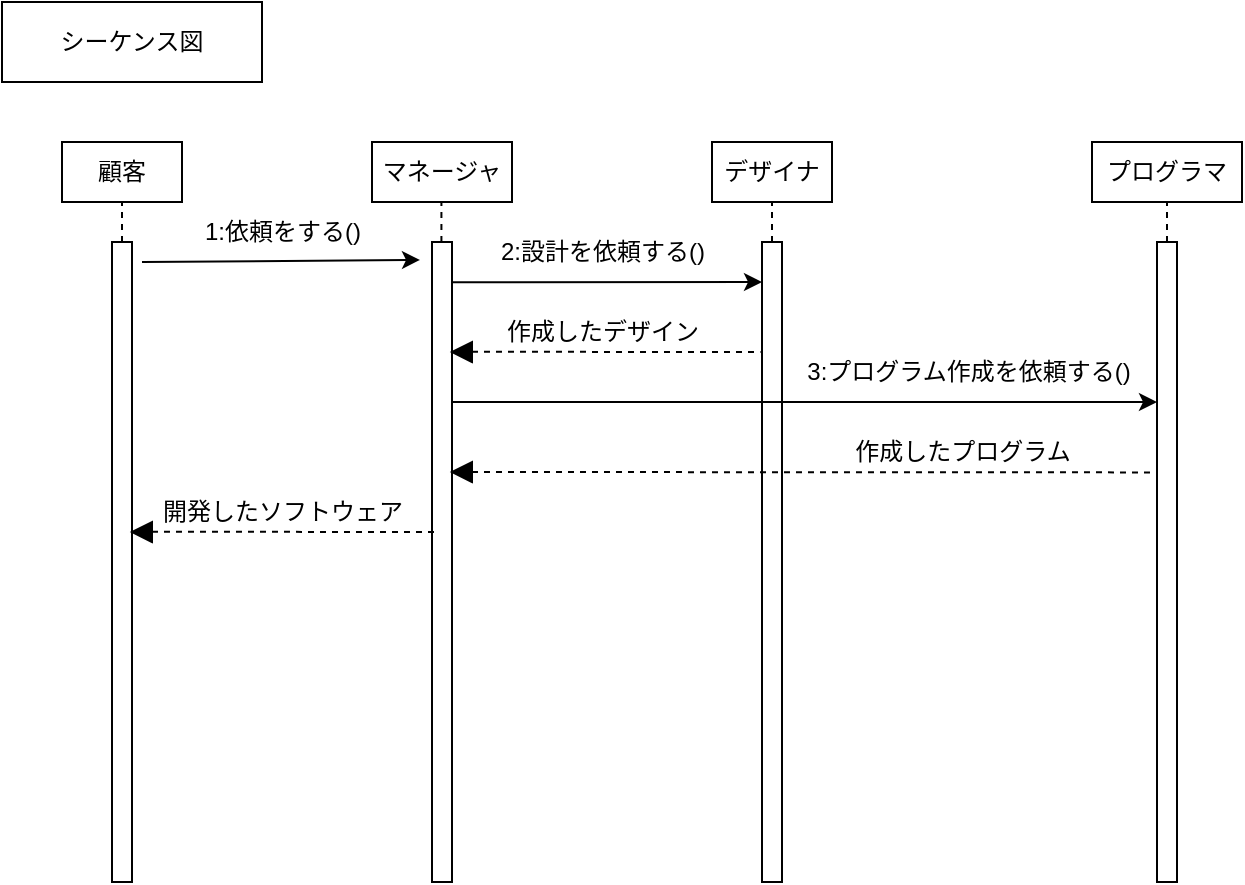<mxfile version="22.0.2" type="device">
  <diagram name="ページ1" id="NKPZZOQx5-XQ6p6UbQd2">
    <mxGraphModel dx="1440" dy="927" grid="1" gridSize="10" guides="1" tooltips="1" connect="1" arrows="1" fold="1" page="1" pageScale="1" pageWidth="827" pageHeight="1169" math="0" shadow="0">
      <root>
        <mxCell id="0" />
        <mxCell id="1" parent="0" />
        <mxCell id="aP6pm0OyYkuhKLj-Sk2u-66" value="シーケンス図" style="rounded=0;whiteSpace=wrap;html=1;" parent="1" vertex="1">
          <mxGeometry x="60" y="1120" width="130" height="40" as="geometry" />
        </mxCell>
        <mxCell id="aP6pm0OyYkuhKLj-Sk2u-67" value="" style="rounded=0;whiteSpace=wrap;html=1;" parent="1" vertex="1">
          <mxGeometry x="115" y="1240" width="10" height="320" as="geometry" />
        </mxCell>
        <mxCell id="aP6pm0OyYkuhKLj-Sk2u-68" value="" style="rounded=0;whiteSpace=wrap;html=1;" parent="1" vertex="1">
          <mxGeometry x="275" y="1240" width="10" height="320" as="geometry" />
        </mxCell>
        <mxCell id="aP6pm0OyYkuhKLj-Sk2u-69" value="" style="rounded=0;whiteSpace=wrap;html=1;" parent="1" vertex="1">
          <mxGeometry x="440" y="1240" width="10" height="320" as="geometry" />
        </mxCell>
        <mxCell id="aP6pm0OyYkuhKLj-Sk2u-70" value="" style="rounded=0;whiteSpace=wrap;html=1;" parent="1" vertex="1">
          <mxGeometry x="637.5" y="1240" width="10" height="320" as="geometry" />
        </mxCell>
        <mxCell id="aP6pm0OyYkuhKLj-Sk2u-71" value="顧客" style="rounded=0;whiteSpace=wrap;html=1;" parent="1" vertex="1">
          <mxGeometry x="90" y="1190" width="60" height="30" as="geometry" />
        </mxCell>
        <mxCell id="aP6pm0OyYkuhKLj-Sk2u-72" value="マネージャ" style="rounded=0;whiteSpace=wrap;html=1;" parent="1" vertex="1">
          <mxGeometry x="245" y="1190" width="70" height="30" as="geometry" />
        </mxCell>
        <mxCell id="aP6pm0OyYkuhKLj-Sk2u-73" value="デザイナ" style="rounded=0;whiteSpace=wrap;html=1;" parent="1" vertex="1">
          <mxGeometry x="415" y="1190" width="60" height="30" as="geometry" />
        </mxCell>
        <mxCell id="aP6pm0OyYkuhKLj-Sk2u-74" value="プログラマ" style="rounded=0;whiteSpace=wrap;html=1;" parent="1" vertex="1">
          <mxGeometry x="605" y="1190" width="75" height="30" as="geometry" />
        </mxCell>
        <mxCell id="aP6pm0OyYkuhKLj-Sk2u-75" value="" style="endArrow=none;dashed=1;html=1;rounded=0;entryX=0.5;entryY=1;entryDx=0;entryDy=0;exitX=0.5;exitY=0;exitDx=0;exitDy=0;" parent="1" source="aP6pm0OyYkuhKLj-Sk2u-67" target="aP6pm0OyYkuhKLj-Sk2u-71" edge="1">
          <mxGeometry width="50" height="50" relative="1" as="geometry">
            <mxPoint x="250" y="1280" as="sourcePoint" />
            <mxPoint x="300" y="1230" as="targetPoint" />
          </mxGeometry>
        </mxCell>
        <mxCell id="aP6pm0OyYkuhKLj-Sk2u-76" value="" style="endArrow=none;dashed=1;html=1;rounded=0;entryX=0.5;entryY=1;entryDx=0;entryDy=0;exitX=0.5;exitY=0;exitDx=0;exitDy=0;" parent="1" edge="1">
          <mxGeometry width="50" height="50" relative="1" as="geometry">
            <mxPoint x="279.71" y="1240" as="sourcePoint" />
            <mxPoint x="279.71" y="1220" as="targetPoint" />
          </mxGeometry>
        </mxCell>
        <mxCell id="aP6pm0OyYkuhKLj-Sk2u-79" value="" style="endArrow=none;dashed=1;html=1;rounded=0;entryX=0.5;entryY=1;entryDx=0;entryDy=0;exitX=0.5;exitY=0;exitDx=0;exitDy=0;" parent="1" source="aP6pm0OyYkuhKLj-Sk2u-69" target="aP6pm0OyYkuhKLj-Sk2u-73" edge="1">
          <mxGeometry width="50" height="50" relative="1" as="geometry">
            <mxPoint x="289.71" y="1250" as="sourcePoint" />
            <mxPoint x="289.71" y="1230" as="targetPoint" />
          </mxGeometry>
        </mxCell>
        <mxCell id="aP6pm0OyYkuhKLj-Sk2u-80" value="" style="endArrow=none;dashed=1;html=1;rounded=0;entryX=0.5;entryY=1;entryDx=0;entryDy=0;exitX=0.5;exitY=0;exitDx=0;exitDy=0;" parent="1" source="aP6pm0OyYkuhKLj-Sk2u-70" target="aP6pm0OyYkuhKLj-Sk2u-74" edge="1">
          <mxGeometry width="50" height="50" relative="1" as="geometry">
            <mxPoint x="482.5" y="1250" as="sourcePoint" />
            <mxPoint x="482.5" y="1230" as="targetPoint" />
          </mxGeometry>
        </mxCell>
        <mxCell id="aP6pm0OyYkuhKLj-Sk2u-81" value="" style="endArrow=classic;html=1;rounded=0;entryX=-0.6;entryY=0.028;entryDx=0;entryDy=0;entryPerimeter=0;" parent="1" target="aP6pm0OyYkuhKLj-Sk2u-68" edge="1">
          <mxGeometry width="50" height="50" relative="1" as="geometry">
            <mxPoint x="130" y="1250" as="sourcePoint" />
            <mxPoint x="360" y="1220" as="targetPoint" />
          </mxGeometry>
        </mxCell>
        <mxCell id="aP6pm0OyYkuhKLj-Sk2u-83" value="1:依頼をする()" style="text;html=1;align=center;verticalAlign=middle;resizable=0;points=[];autosize=1;strokeColor=none;fillColor=none;" parent="1" vertex="1">
          <mxGeometry x="150" y="1220" width="100" height="30" as="geometry" />
        </mxCell>
        <mxCell id="aP6pm0OyYkuhKLj-Sk2u-84" value="" style="endArrow=classic;html=1;rounded=0;exitX=1;exitY=0.063;exitDx=0;exitDy=0;exitPerimeter=0;" parent="1" source="aP6pm0OyYkuhKLj-Sk2u-68" edge="1">
          <mxGeometry width="50" height="50" relative="1" as="geometry">
            <mxPoint x="360" y="1100" as="sourcePoint" />
            <mxPoint x="440" y="1260" as="targetPoint" />
          </mxGeometry>
        </mxCell>
        <mxCell id="aP6pm0OyYkuhKLj-Sk2u-85" value="2:設計を依頼する()" style="text;html=1;align=center;verticalAlign=middle;resizable=0;points=[];autosize=1;strokeColor=none;fillColor=none;" parent="1" vertex="1">
          <mxGeometry x="295" y="1230" width="130" height="30" as="geometry" />
        </mxCell>
        <mxCell id="aP6pm0OyYkuhKLj-Sk2u-86" value="" style="endArrow=none;dashed=1;html=1;rounded=0;entryX=-0.073;entryY=0.172;entryDx=0;entryDy=0;entryPerimeter=0;" parent="1" target="aP6pm0OyYkuhKLj-Sk2u-69" edge="1">
          <mxGeometry width="50" height="50" relative="1" as="geometry">
            <mxPoint x="295" y="1294.87" as="sourcePoint" />
            <mxPoint x="391.64" y="1295.02" as="targetPoint" />
          </mxGeometry>
        </mxCell>
        <mxCell id="aP6pm0OyYkuhKLj-Sk2u-87" value="" style="triangle;whiteSpace=wrap;html=1;fillColor=#000000;rotation=-180;" parent="1" vertex="1">
          <mxGeometry x="285" y="1290" width="10" height="10" as="geometry" />
        </mxCell>
        <mxCell id="aP6pm0OyYkuhKLj-Sk2u-88" value="作成したデザイン" style="text;html=1;align=center;verticalAlign=middle;resizable=0;points=[];autosize=1;strokeColor=none;fillColor=none;" parent="1" vertex="1">
          <mxGeometry x="300" y="1270" width="120" height="30" as="geometry" />
        </mxCell>
        <mxCell id="0DYWerLKpkD4ktqizI93-1" value="" style="endArrow=classic;html=1;rounded=0;exitX=1;exitY=0.25;exitDx=0;exitDy=0;entryX=0;entryY=0.25;entryDx=0;entryDy=0;" parent="1" source="aP6pm0OyYkuhKLj-Sk2u-68" target="aP6pm0OyYkuhKLj-Sk2u-70" edge="1">
          <mxGeometry width="50" height="50" relative="1" as="geometry">
            <mxPoint x="390" y="1140" as="sourcePoint" />
            <mxPoint x="440" y="1090" as="targetPoint" />
          </mxGeometry>
        </mxCell>
        <mxCell id="0DYWerLKpkD4ktqizI93-2" value="" style="endArrow=none;dashed=1;html=1;rounded=0;entryX=-0.186;entryY=0.36;entryDx=0;entryDy=0;entryPerimeter=0;exitX=0;exitY=0.5;exitDx=0;exitDy=0;" parent="1" source="0DYWerLKpkD4ktqizI93-3" target="aP6pm0OyYkuhKLj-Sk2u-70" edge="1">
          <mxGeometry width="50" height="50" relative="1" as="geometry">
            <mxPoint x="300" y="1355" as="sourcePoint" />
            <mxPoint x="604" y="1355" as="targetPoint" />
          </mxGeometry>
        </mxCell>
        <mxCell id="0DYWerLKpkD4ktqizI93-3" value="" style="triangle;whiteSpace=wrap;html=1;fillColor=#000000;rotation=-180;" parent="1" vertex="1">
          <mxGeometry x="285" y="1350" width="10" height="10" as="geometry" />
        </mxCell>
        <mxCell id="0DYWerLKpkD4ktqizI93-4" value="3:プログラム作成を依頼する()" style="text;html=1;align=center;verticalAlign=middle;resizable=0;points=[];autosize=1;strokeColor=none;fillColor=none;" parent="1" vertex="1">
          <mxGeometry x="447.5" y="1290" width="190" height="30" as="geometry" />
        </mxCell>
        <mxCell id="0DYWerLKpkD4ktqizI93-6" value="作成したプログラム" style="text;html=1;align=center;verticalAlign=middle;resizable=0;points=[];autosize=1;strokeColor=none;fillColor=none;" parent="1" vertex="1">
          <mxGeometry x="475" y="1330" width="130" height="30" as="geometry" />
        </mxCell>
        <mxCell id="0DYWerLKpkD4ktqizI93-7" value="" style="endArrow=none;dashed=1;html=1;rounded=0;entryX=-0.073;entryY=0.172;entryDx=0;entryDy=0;entryPerimeter=0;" parent="1" edge="1">
          <mxGeometry width="50" height="50" relative="1" as="geometry">
            <mxPoint x="135" y="1384.87" as="sourcePoint" />
            <mxPoint x="279" y="1385" as="targetPoint" />
          </mxGeometry>
        </mxCell>
        <mxCell id="0DYWerLKpkD4ktqizI93-8" value="" style="triangle;whiteSpace=wrap;html=1;fillColor=#000000;rotation=-180;" parent="1" vertex="1">
          <mxGeometry x="125" y="1380" width="10" height="10" as="geometry" />
        </mxCell>
        <mxCell id="0DYWerLKpkD4ktqizI93-9" value="開発したソフトウェア" style="text;html=1;align=center;verticalAlign=middle;resizable=0;points=[];autosize=1;strokeColor=none;fillColor=none;" parent="1" vertex="1">
          <mxGeometry x="130" y="1360" width="140" height="30" as="geometry" />
        </mxCell>
      </root>
    </mxGraphModel>
  </diagram>
</mxfile>
